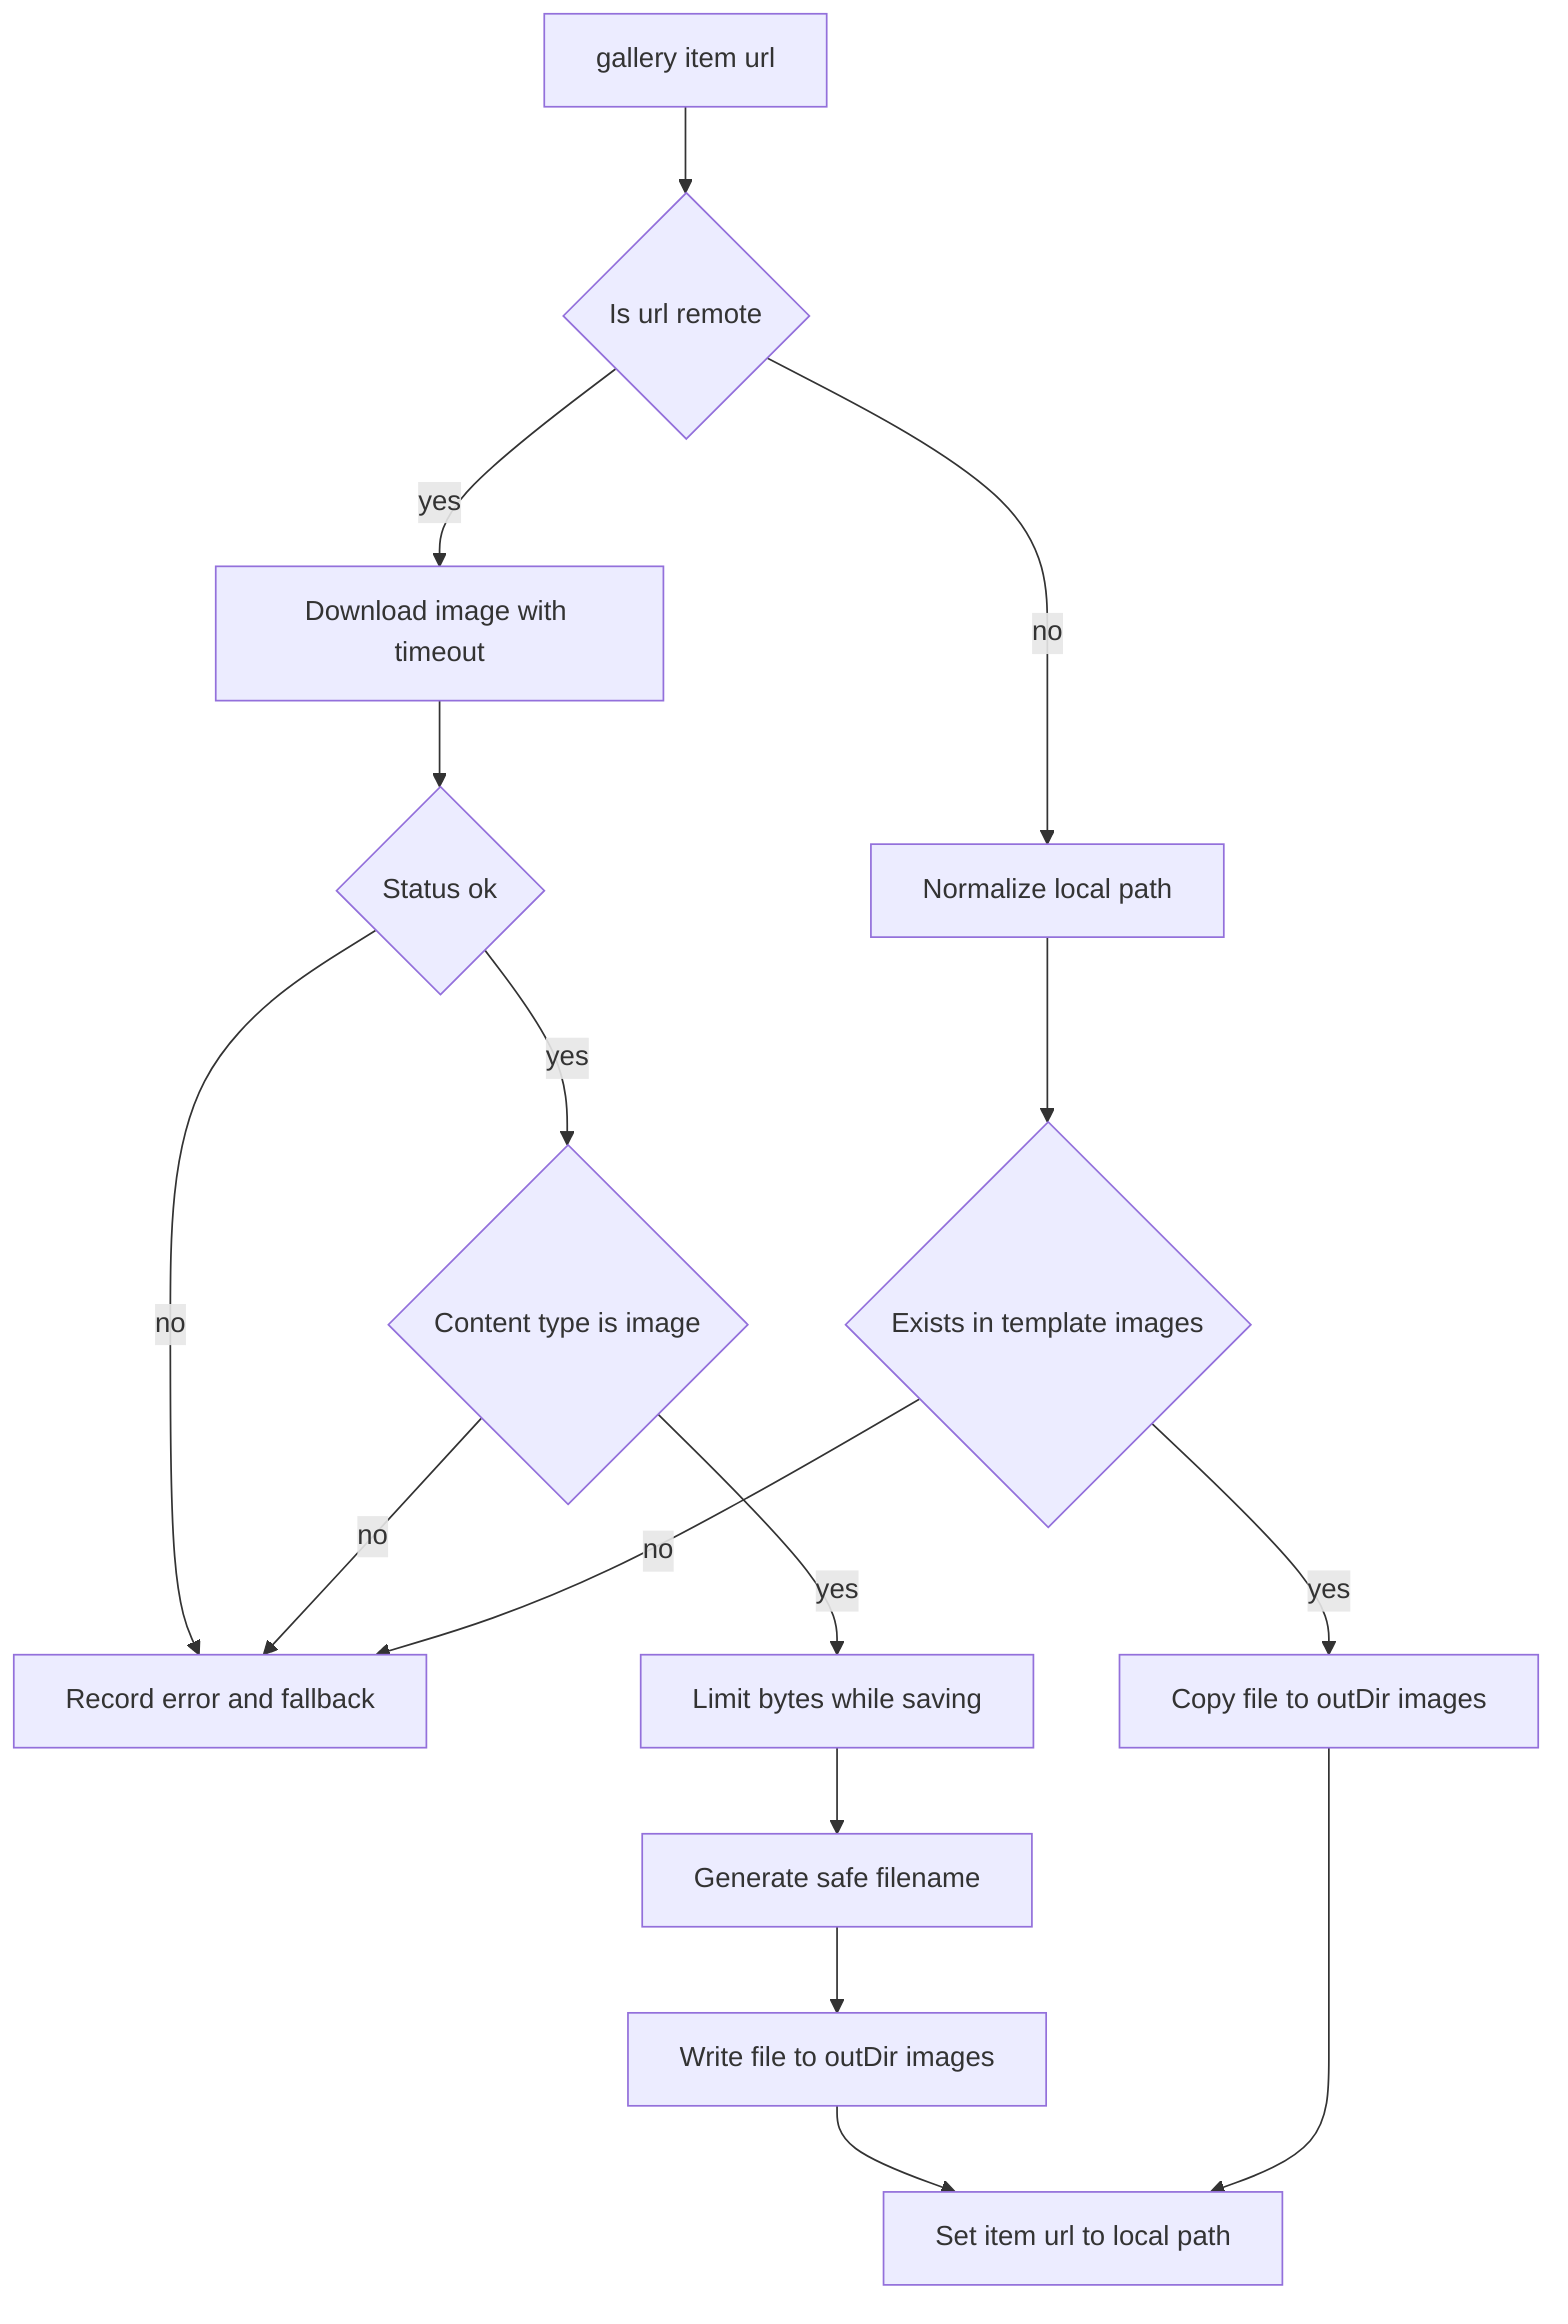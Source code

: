 flowchart TB
  Start[gallery item url]
  Start --> IsRemote{Is url remote}
  IsRemote -- yes --> Download[Download image with timeout]
  Download --> CheckStatus{Status ok}
  CheckStatus -- no --> Error[Record error and fallback]
  CheckStatus -- yes --> CheckType{Content type is image}
  CheckType -- no --> Error
  CheckType -- yes --> Limit[Limit bytes while saving]
  Limit --> Name[Generate safe filename]
  Name --> Save[Write file to outDir images]
  Save --> SetUrl[Set item url to local path]
  IsRemote -- no --> Normalize[Normalize local path]
  Normalize --> Exists{Exists in template images}
  Exists -- yes --> Copy[Copy file to outDir images]
  Copy --> SetUrl
  Exists -- no --> Error